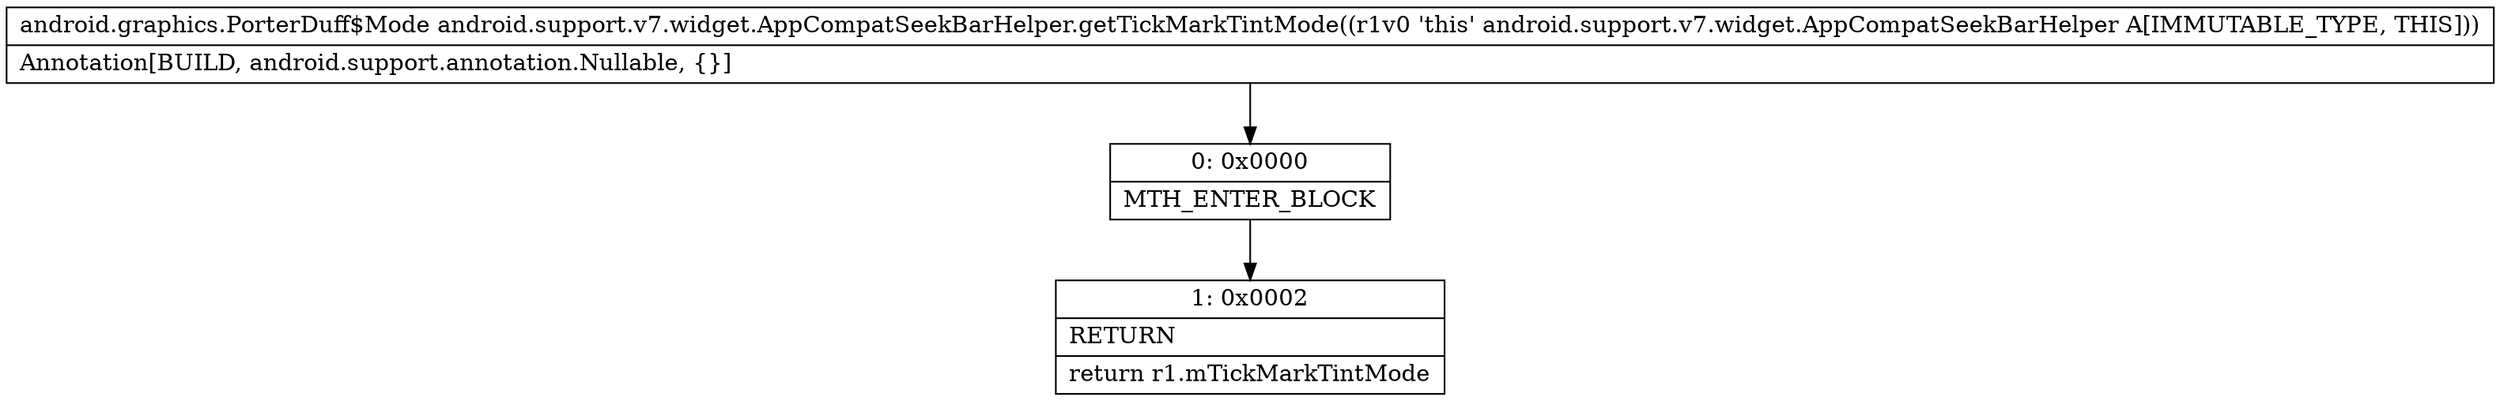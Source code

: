 digraph "CFG forandroid.support.v7.widget.AppCompatSeekBarHelper.getTickMarkTintMode()Landroid\/graphics\/PorterDuff$Mode;" {
Node_0 [shape=record,label="{0\:\ 0x0000|MTH_ENTER_BLOCK\l}"];
Node_1 [shape=record,label="{1\:\ 0x0002|RETURN\l|return r1.mTickMarkTintMode\l}"];
MethodNode[shape=record,label="{android.graphics.PorterDuff$Mode android.support.v7.widget.AppCompatSeekBarHelper.getTickMarkTintMode((r1v0 'this' android.support.v7.widget.AppCompatSeekBarHelper A[IMMUTABLE_TYPE, THIS]))  | Annotation[BUILD, android.support.annotation.Nullable, \{\}]\l}"];
MethodNode -> Node_0;
Node_0 -> Node_1;
}

